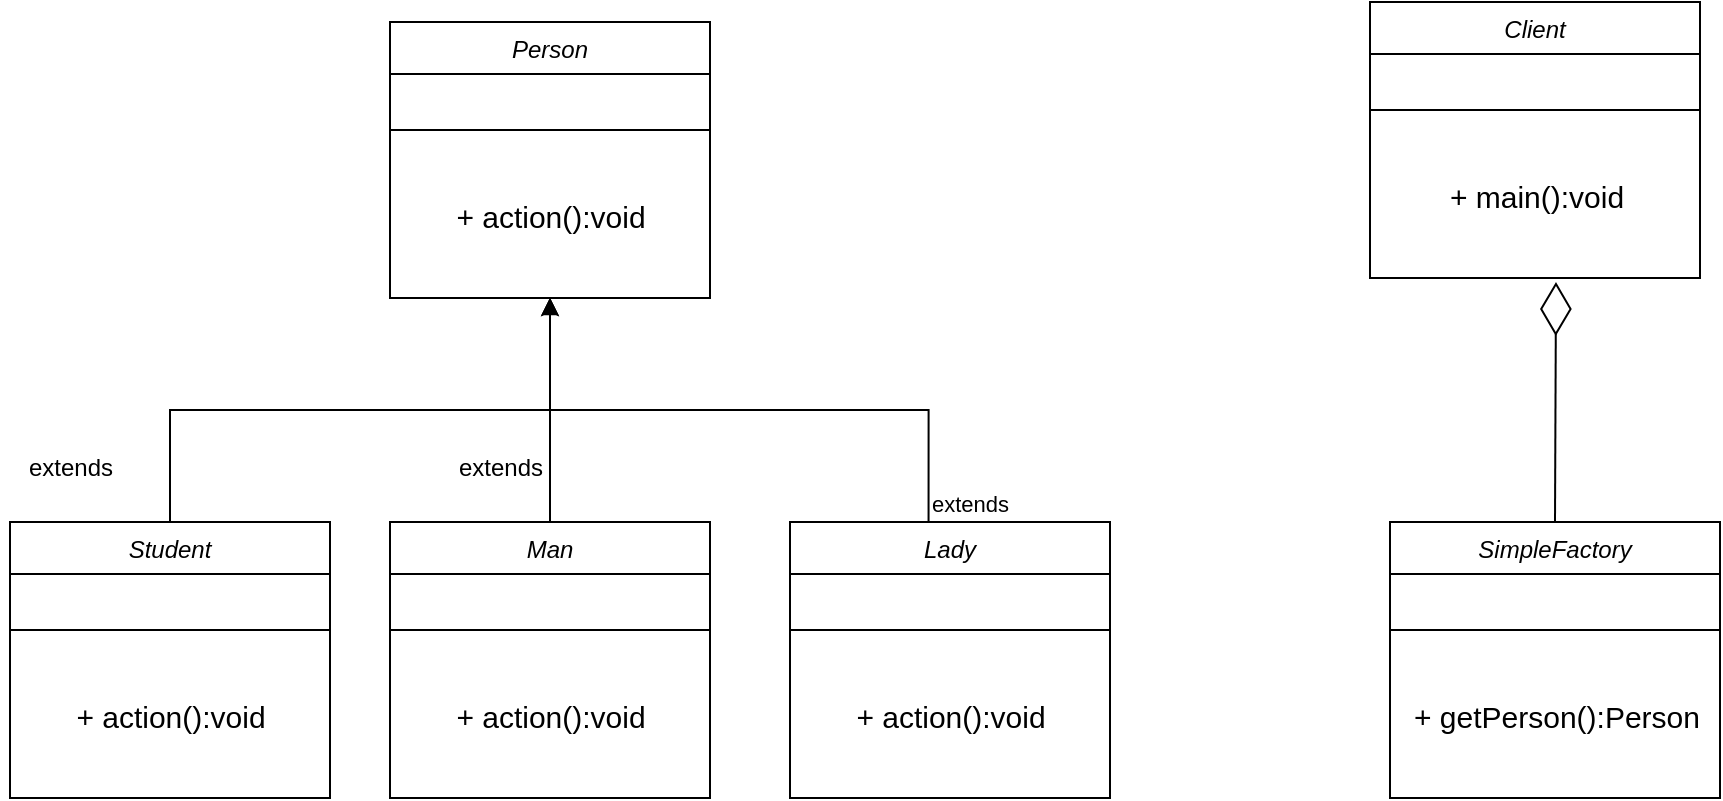 <mxfile version="24.4.0" type="github">
  <diagram id="C5RBs43oDa-KdzZeNtuy" name="Page-1">
    <mxGraphModel dx="1050" dy="522" grid="1" gridSize="10" guides="1" tooltips="1" connect="1" arrows="1" fold="1" page="1" pageScale="1" pageWidth="827" pageHeight="1169" math="0" shadow="0">
      <root>
        <mxCell id="WIyWlLk6GJQsqaUBKTNV-0" />
        <mxCell id="WIyWlLk6GJQsqaUBKTNV-1" parent="WIyWlLk6GJQsqaUBKTNV-0" />
        <mxCell id="zkfFHV4jXpPFQw0GAbJ--0" value="Person" style="swimlane;fontStyle=2;align=center;verticalAlign=top;childLayout=stackLayout;horizontal=1;startSize=26;horizontalStack=0;resizeParent=1;resizeLast=0;collapsible=1;marginBottom=0;rounded=0;shadow=0;strokeWidth=1;" parent="WIyWlLk6GJQsqaUBKTNV-1" vertex="1">
          <mxGeometry x="240" y="70" width="160" height="138" as="geometry">
            <mxRectangle x="230" y="140" width="160" height="26" as="alternateBounds" />
          </mxGeometry>
        </mxCell>
        <mxCell id="zkfFHV4jXpPFQw0GAbJ--4" value="" style="line;html=1;strokeWidth=1;align=left;verticalAlign=middle;spacingTop=-1;spacingLeft=3;spacingRight=3;rotatable=0;labelPosition=right;points=[];portConstraint=eastwest;" parent="zkfFHV4jXpPFQw0GAbJ--0" vertex="1">
          <mxGeometry y="26" width="160" height="56" as="geometry" />
        </mxCell>
        <mxCell id="4Tviql6LG_F3c2viawcu-0" value="&lt;font style=&quot;font-size: 15px;&quot;&gt;+ action():void&lt;/font&gt;" style="text;html=1;align=center;verticalAlign=middle;resizable=0;points=[];autosize=1;strokeColor=none;fillColor=none;" vertex="1" parent="zkfFHV4jXpPFQw0GAbJ--0">
          <mxGeometry y="82" width="160" height="30" as="geometry" />
        </mxCell>
        <mxCell id="4Tviql6LG_F3c2viawcu-12" style="edgeStyle=orthogonalEdgeStyle;rounded=0;orthogonalLoop=1;jettySize=auto;html=1;entryX=0.5;entryY=1;entryDx=0;entryDy=0;exitX=0.5;exitY=0;exitDx=0;exitDy=0;" edge="1" parent="WIyWlLk6GJQsqaUBKTNV-1" source="4Tviql6LG_F3c2viawcu-1" target="zkfFHV4jXpPFQw0GAbJ--0">
          <mxGeometry relative="1" as="geometry" />
        </mxCell>
        <mxCell id="4Tviql6LG_F3c2viawcu-1" value="Student" style="swimlane;fontStyle=2;align=center;verticalAlign=top;childLayout=stackLayout;horizontal=1;startSize=26;horizontalStack=0;resizeParent=1;resizeLast=0;collapsible=1;marginBottom=0;rounded=0;shadow=0;strokeWidth=1;" vertex="1" parent="WIyWlLk6GJQsqaUBKTNV-1">
          <mxGeometry x="50" y="320" width="160" height="138" as="geometry">
            <mxRectangle x="230" y="140" width="160" height="26" as="alternateBounds" />
          </mxGeometry>
        </mxCell>
        <mxCell id="4Tviql6LG_F3c2viawcu-2" value="" style="line;html=1;strokeWidth=1;align=left;verticalAlign=middle;spacingTop=-1;spacingLeft=3;spacingRight=3;rotatable=0;labelPosition=right;points=[];portConstraint=eastwest;" vertex="1" parent="4Tviql6LG_F3c2viawcu-1">
          <mxGeometry y="26" width="160" height="56" as="geometry" />
        </mxCell>
        <mxCell id="4Tviql6LG_F3c2viawcu-3" value="&lt;font style=&quot;font-size: 15px;&quot;&gt;+ action():void&lt;/font&gt;" style="text;html=1;align=center;verticalAlign=middle;resizable=0;points=[];autosize=1;strokeColor=none;fillColor=none;" vertex="1" parent="4Tviql6LG_F3c2viawcu-1">
          <mxGeometry y="82" width="160" height="30" as="geometry" />
        </mxCell>
        <mxCell id="4Tviql6LG_F3c2viawcu-13" style="edgeStyle=orthogonalEdgeStyle;rounded=0;orthogonalLoop=1;jettySize=auto;html=1;entryX=0.5;entryY=1;entryDx=0;entryDy=0;" edge="1" parent="WIyWlLk6GJQsqaUBKTNV-1" source="4Tviql6LG_F3c2viawcu-4" target="zkfFHV4jXpPFQw0GAbJ--0">
          <mxGeometry relative="1" as="geometry" />
        </mxCell>
        <mxCell id="4Tviql6LG_F3c2viawcu-4" value="Man" style="swimlane;fontStyle=2;align=center;verticalAlign=top;childLayout=stackLayout;horizontal=1;startSize=26;horizontalStack=0;resizeParent=1;resizeLast=0;collapsible=1;marginBottom=0;rounded=0;shadow=0;strokeWidth=1;" vertex="1" parent="WIyWlLk6GJQsqaUBKTNV-1">
          <mxGeometry x="240" y="320" width="160" height="138" as="geometry">
            <mxRectangle x="230" y="140" width="160" height="26" as="alternateBounds" />
          </mxGeometry>
        </mxCell>
        <mxCell id="4Tviql6LG_F3c2viawcu-5" value="" style="line;html=1;strokeWidth=1;align=left;verticalAlign=middle;spacingTop=-1;spacingLeft=3;spacingRight=3;rotatable=0;labelPosition=right;points=[];portConstraint=eastwest;" vertex="1" parent="4Tviql6LG_F3c2viawcu-4">
          <mxGeometry y="26" width="160" height="56" as="geometry" />
        </mxCell>
        <mxCell id="4Tviql6LG_F3c2viawcu-6" value="&lt;font style=&quot;font-size: 15px;&quot;&gt;+ action():void&lt;/font&gt;" style="text;html=1;align=center;verticalAlign=middle;resizable=0;points=[];autosize=1;strokeColor=none;fillColor=none;" vertex="1" parent="4Tviql6LG_F3c2viawcu-4">
          <mxGeometry y="82" width="160" height="30" as="geometry" />
        </mxCell>
        <mxCell id="4Tviql6LG_F3c2viawcu-7" value="Lady" style="swimlane;fontStyle=2;align=center;verticalAlign=top;childLayout=stackLayout;horizontal=1;startSize=26;horizontalStack=0;resizeParent=1;resizeLast=0;collapsible=1;marginBottom=0;rounded=0;shadow=0;strokeWidth=1;" vertex="1" parent="WIyWlLk6GJQsqaUBKTNV-1">
          <mxGeometry x="440" y="320" width="160" height="138" as="geometry">
            <mxRectangle x="230" y="140" width="160" height="26" as="alternateBounds" />
          </mxGeometry>
        </mxCell>
        <mxCell id="4Tviql6LG_F3c2viawcu-8" value="" style="line;html=1;strokeWidth=1;align=left;verticalAlign=middle;spacingTop=-1;spacingLeft=3;spacingRight=3;rotatable=0;labelPosition=right;points=[];portConstraint=eastwest;" vertex="1" parent="4Tviql6LG_F3c2viawcu-7">
          <mxGeometry y="26" width="160" height="56" as="geometry" />
        </mxCell>
        <mxCell id="4Tviql6LG_F3c2viawcu-9" value="&lt;font style=&quot;font-size: 15px;&quot;&gt;+ action():void&lt;/font&gt;" style="text;html=1;align=center;verticalAlign=middle;resizable=0;points=[];autosize=1;strokeColor=none;fillColor=none;" vertex="1" parent="4Tviql6LG_F3c2viawcu-7">
          <mxGeometry y="82" width="160" height="30" as="geometry" />
        </mxCell>
        <mxCell id="4Tviql6LG_F3c2viawcu-15" value="extends" style="html=1;verticalAlign=bottom;labelBackgroundColor=none;endArrow=block;endFill=1;endSize=6;align=left;rounded=0;exitX=0.433;exitY=0.003;exitDx=0;exitDy=0;exitPerimeter=0;entryX=0.5;entryY=1;entryDx=0;entryDy=0;edgeStyle=orthogonalEdgeStyle;" edge="1" parent="WIyWlLk6GJQsqaUBKTNV-1" source="4Tviql6LG_F3c2viawcu-7" target="zkfFHV4jXpPFQw0GAbJ--0">
          <mxGeometry x="-1" relative="1" as="geometry">
            <mxPoint x="490" y="260" as="sourcePoint" />
            <mxPoint x="650" y="260" as="targetPoint" />
          </mxGeometry>
        </mxCell>
        <mxCell id="4Tviql6LG_F3c2viawcu-16" value="extends" style="text;html=1;align=center;verticalAlign=middle;resizable=0;points=[];autosize=1;strokeColor=none;fillColor=none;" vertex="1" parent="WIyWlLk6GJQsqaUBKTNV-1">
          <mxGeometry x="45" y="278" width="70" height="30" as="geometry" />
        </mxCell>
        <mxCell id="4Tviql6LG_F3c2viawcu-17" value="extends" style="text;html=1;align=center;verticalAlign=middle;resizable=0;points=[];autosize=1;strokeColor=none;fillColor=none;" vertex="1" parent="WIyWlLk6GJQsqaUBKTNV-1">
          <mxGeometry x="260" y="278" width="70" height="30" as="geometry" />
        </mxCell>
        <mxCell id="4Tviql6LG_F3c2viawcu-18" value="SimpleFactory" style="swimlane;fontStyle=2;align=center;verticalAlign=top;childLayout=stackLayout;horizontal=1;startSize=26;horizontalStack=0;resizeParent=1;resizeLast=0;collapsible=1;marginBottom=0;rounded=0;shadow=0;strokeWidth=1;" vertex="1" parent="WIyWlLk6GJQsqaUBKTNV-1">
          <mxGeometry x="740" y="320" width="165" height="138" as="geometry">
            <mxRectangle x="230" y="140" width="160" height="26" as="alternateBounds" />
          </mxGeometry>
        </mxCell>
        <mxCell id="4Tviql6LG_F3c2viawcu-19" value="" style="line;html=1;strokeWidth=1;align=left;verticalAlign=middle;spacingTop=-1;spacingLeft=3;spacingRight=3;rotatable=0;labelPosition=right;points=[];portConstraint=eastwest;" vertex="1" parent="4Tviql6LG_F3c2viawcu-18">
          <mxGeometry y="26" width="165" height="56" as="geometry" />
        </mxCell>
        <mxCell id="4Tviql6LG_F3c2viawcu-20" value="&lt;font style=&quot;font-size: 15px;&quot;&gt;+ getPerson():Person&lt;/font&gt;" style="text;html=1;align=center;verticalAlign=middle;resizable=0;points=[];autosize=1;strokeColor=none;fillColor=none;" vertex="1" parent="4Tviql6LG_F3c2viawcu-18">
          <mxGeometry y="82" width="165" height="30" as="geometry" />
        </mxCell>
        <mxCell id="4Tviql6LG_F3c2viawcu-21" value="Client" style="swimlane;fontStyle=2;align=center;verticalAlign=top;childLayout=stackLayout;horizontal=1;startSize=26;horizontalStack=0;resizeParent=1;resizeLast=0;collapsible=1;marginBottom=0;rounded=0;shadow=0;strokeWidth=1;" vertex="1" parent="WIyWlLk6GJQsqaUBKTNV-1">
          <mxGeometry x="730" y="60" width="165" height="138" as="geometry">
            <mxRectangle x="230" y="140" width="160" height="26" as="alternateBounds" />
          </mxGeometry>
        </mxCell>
        <mxCell id="4Tviql6LG_F3c2viawcu-22" value="" style="line;html=1;strokeWidth=1;align=left;verticalAlign=middle;spacingTop=-1;spacingLeft=3;spacingRight=3;rotatable=0;labelPosition=right;points=[];portConstraint=eastwest;" vertex="1" parent="4Tviql6LG_F3c2viawcu-21">
          <mxGeometry y="26" width="165" height="56" as="geometry" />
        </mxCell>
        <mxCell id="4Tviql6LG_F3c2viawcu-23" value="&lt;span style=&quot;font-size: 15px;&quot;&gt;+ main():void&lt;/span&gt;" style="text;html=1;align=center;verticalAlign=middle;resizable=0;points=[];autosize=1;strokeColor=none;fillColor=none;" vertex="1" parent="4Tviql6LG_F3c2viawcu-21">
          <mxGeometry y="82" width="165" height="30" as="geometry" />
        </mxCell>
        <mxCell id="4Tviql6LG_F3c2viawcu-24" value="" style="endArrow=diamondThin;endFill=0;endSize=24;html=1;rounded=0;exitX=0.5;exitY=0;exitDx=0;exitDy=0;" edge="1" parent="WIyWlLk6GJQsqaUBKTNV-1" source="4Tviql6LG_F3c2viawcu-18">
          <mxGeometry width="160" relative="1" as="geometry">
            <mxPoint x="680" y="370" as="sourcePoint" />
            <mxPoint x="823" y="200" as="targetPoint" />
          </mxGeometry>
        </mxCell>
      </root>
    </mxGraphModel>
  </diagram>
</mxfile>
